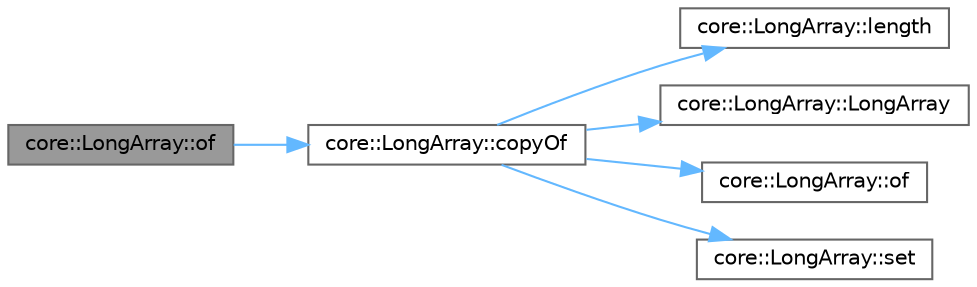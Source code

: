 digraph "core::LongArray::of"
{
 // INTERACTIVE_SVG=YES
 // LATEX_PDF_SIZE
  bgcolor="transparent";
  edge [fontname=Helvetica,fontsize=10,labelfontname=Helvetica,labelfontsize=10];
  node [fontname=Helvetica,fontsize=10,shape=box,height=0.2,width=0.4];
  rankdir="LR";
  Node1 [id="Node000001",label="core::LongArray::of",height=0.2,width=0.4,color="gray40", fillcolor="grey60", style="filled", fontcolor="black",tooltip="Obtain newly created LongArray instance with given longs values or code points."];
  Node1 -> Node2 [id="edge1_Node000001_Node000002",color="steelblue1",style="solid",tooltip=" "];
  Node2 [id="Node000002",label="core::LongArray::copyOf",height=0.2,width=0.4,color="grey40", fillcolor="white", style="filled",URL="$d0/d4a/a00147.html#a68e061258073b550a62723c1686065ae",tooltip="Obtain newly created LongArray instance with primitive long array, such as int8_t[],..."];
  Node2 -> Node3 [id="edge2_Node000002_Node000003",color="steelblue1",style="solid",tooltip=" "];
  Node3 [id="Node000003",label="core::LongArray::length",height=0.2,width=0.4,color="grey40", fillcolor="white", style="filled",URL="$d0/d4a/a00147.html#a13c8a75a19f6489f5a8474ffebe93b34",tooltip="Return the number of values on this array."];
  Node2 -> Node4 [id="edge3_Node000002_Node000004",color="steelblue1",style="solid",tooltip=" "];
  Node4 [id="Node000004",label="core::LongArray::LongArray",height=0.2,width=0.4,color="grey40", fillcolor="white", style="filled",URL="$d0/d4a/a00147.html#acc651e14201d002eff3bb0a7f4fe2bc5",tooltip="Construct new LongArray instance able to contains the given number of values."];
  Node2 -> Node5 [id="edge4_Node000002_Node000005",color="steelblue1",style="solid",tooltip=" "];
  Node5 [id="Node000005",label="core::LongArray::of",height=0.2,width=0.4,color="grey40", fillcolor="white", style="filled",URL="$d0/d4a/a00147.html#a2147b986a20fa736740ce8b2df03de17",tooltip="Obtains newly created empty array."];
  Node2 -> Node6 [id="edge5_Node000002_Node000006",color="steelblue1",style="solid",tooltip=" "];
  Node6 [id="Node000006",label="core::LongArray::set",height=0.2,width=0.4,color="grey40", fillcolor="white", style="filled",URL="$d0/d4a/a00147.html#af874fb0a764c7f64ddaf8e0c01a80e1d",tooltip="Set value of element at specified index with specified new value."];
}

